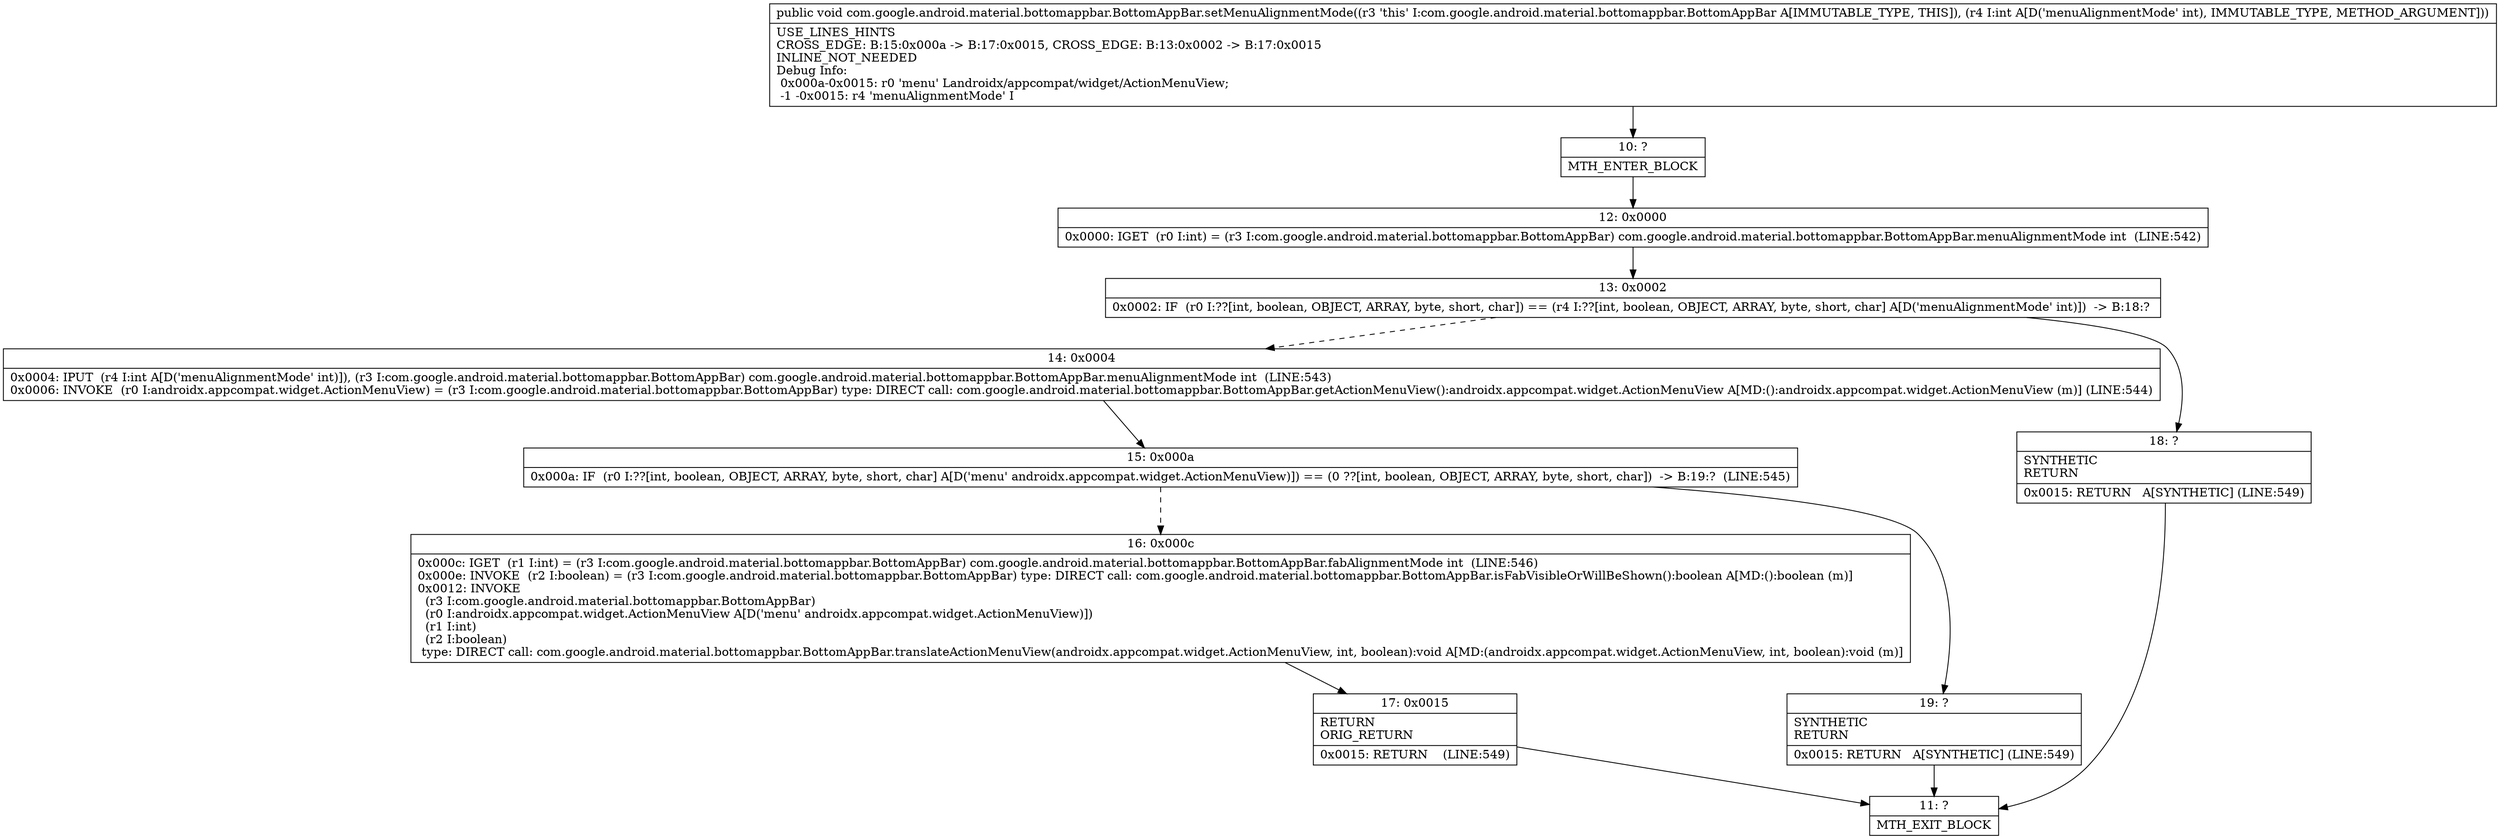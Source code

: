 digraph "CFG forcom.google.android.material.bottomappbar.BottomAppBar.setMenuAlignmentMode(I)V" {
Node_10 [shape=record,label="{10\:\ ?|MTH_ENTER_BLOCK\l}"];
Node_12 [shape=record,label="{12\:\ 0x0000|0x0000: IGET  (r0 I:int) = (r3 I:com.google.android.material.bottomappbar.BottomAppBar) com.google.android.material.bottomappbar.BottomAppBar.menuAlignmentMode int  (LINE:542)\l}"];
Node_13 [shape=record,label="{13\:\ 0x0002|0x0002: IF  (r0 I:??[int, boolean, OBJECT, ARRAY, byte, short, char]) == (r4 I:??[int, boolean, OBJECT, ARRAY, byte, short, char] A[D('menuAlignmentMode' int)])  \-\> B:18:? \l}"];
Node_14 [shape=record,label="{14\:\ 0x0004|0x0004: IPUT  (r4 I:int A[D('menuAlignmentMode' int)]), (r3 I:com.google.android.material.bottomappbar.BottomAppBar) com.google.android.material.bottomappbar.BottomAppBar.menuAlignmentMode int  (LINE:543)\l0x0006: INVOKE  (r0 I:androidx.appcompat.widget.ActionMenuView) = (r3 I:com.google.android.material.bottomappbar.BottomAppBar) type: DIRECT call: com.google.android.material.bottomappbar.BottomAppBar.getActionMenuView():androidx.appcompat.widget.ActionMenuView A[MD:():androidx.appcompat.widget.ActionMenuView (m)] (LINE:544)\l}"];
Node_15 [shape=record,label="{15\:\ 0x000a|0x000a: IF  (r0 I:??[int, boolean, OBJECT, ARRAY, byte, short, char] A[D('menu' androidx.appcompat.widget.ActionMenuView)]) == (0 ??[int, boolean, OBJECT, ARRAY, byte, short, char])  \-\> B:19:?  (LINE:545)\l}"];
Node_16 [shape=record,label="{16\:\ 0x000c|0x000c: IGET  (r1 I:int) = (r3 I:com.google.android.material.bottomappbar.BottomAppBar) com.google.android.material.bottomappbar.BottomAppBar.fabAlignmentMode int  (LINE:546)\l0x000e: INVOKE  (r2 I:boolean) = (r3 I:com.google.android.material.bottomappbar.BottomAppBar) type: DIRECT call: com.google.android.material.bottomappbar.BottomAppBar.isFabVisibleOrWillBeShown():boolean A[MD:():boolean (m)]\l0x0012: INVOKE  \l  (r3 I:com.google.android.material.bottomappbar.BottomAppBar)\l  (r0 I:androidx.appcompat.widget.ActionMenuView A[D('menu' androidx.appcompat.widget.ActionMenuView)])\l  (r1 I:int)\l  (r2 I:boolean)\l type: DIRECT call: com.google.android.material.bottomappbar.BottomAppBar.translateActionMenuView(androidx.appcompat.widget.ActionMenuView, int, boolean):void A[MD:(androidx.appcompat.widget.ActionMenuView, int, boolean):void (m)]\l}"];
Node_17 [shape=record,label="{17\:\ 0x0015|RETURN\lORIG_RETURN\l|0x0015: RETURN    (LINE:549)\l}"];
Node_11 [shape=record,label="{11\:\ ?|MTH_EXIT_BLOCK\l}"];
Node_19 [shape=record,label="{19\:\ ?|SYNTHETIC\lRETURN\l|0x0015: RETURN   A[SYNTHETIC] (LINE:549)\l}"];
Node_18 [shape=record,label="{18\:\ ?|SYNTHETIC\lRETURN\l|0x0015: RETURN   A[SYNTHETIC] (LINE:549)\l}"];
MethodNode[shape=record,label="{public void com.google.android.material.bottomappbar.BottomAppBar.setMenuAlignmentMode((r3 'this' I:com.google.android.material.bottomappbar.BottomAppBar A[IMMUTABLE_TYPE, THIS]), (r4 I:int A[D('menuAlignmentMode' int), IMMUTABLE_TYPE, METHOD_ARGUMENT]))  | USE_LINES_HINTS\lCROSS_EDGE: B:15:0x000a \-\> B:17:0x0015, CROSS_EDGE: B:13:0x0002 \-\> B:17:0x0015\lINLINE_NOT_NEEDED\lDebug Info:\l  0x000a\-0x0015: r0 'menu' Landroidx\/appcompat\/widget\/ActionMenuView;\l  \-1 \-0x0015: r4 'menuAlignmentMode' I\l}"];
MethodNode -> Node_10;Node_10 -> Node_12;
Node_12 -> Node_13;
Node_13 -> Node_14[style=dashed];
Node_13 -> Node_18;
Node_14 -> Node_15;
Node_15 -> Node_16[style=dashed];
Node_15 -> Node_19;
Node_16 -> Node_17;
Node_17 -> Node_11;
Node_19 -> Node_11;
Node_18 -> Node_11;
}

